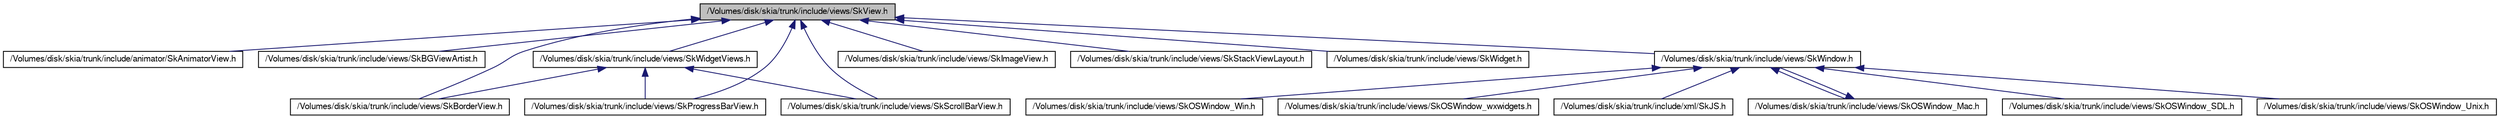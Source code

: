 digraph G
{
  edge [fontname="FreeSans",fontsize="10",labelfontname="FreeSans",labelfontsize="10"];
  node [fontname="FreeSans",fontsize="10",shape=record];
  Node1 [label="/Volumes/disk/skia/trunk/include/views/SkView.h",height=0.2,width=0.4,color="black", fillcolor="grey75", style="filled" fontcolor="black"];
  Node1 -> Node2 [dir=back,color="midnightblue",fontsize="10",style="solid",fontname="FreeSans"];
  Node2 [label="/Volumes/disk/skia/trunk/include/animator/SkAnimatorView.h",height=0.2,width=0.4,color="black", fillcolor="white", style="filled",URL="$_sk_animator_view_8h.html"];
  Node1 -> Node3 [dir=back,color="midnightblue",fontsize="10",style="solid",fontname="FreeSans"];
  Node3 [label="/Volumes/disk/skia/trunk/include/views/SkBGViewArtist.h",height=0.2,width=0.4,color="black", fillcolor="white", style="filled",URL="$_sk_b_g_view_artist_8h.html"];
  Node1 -> Node4 [dir=back,color="midnightblue",fontsize="10",style="solid",fontname="FreeSans"];
  Node4 [label="/Volumes/disk/skia/trunk/include/views/SkBorderView.h",height=0.2,width=0.4,color="black", fillcolor="white", style="filled",URL="$_sk_border_view_8h.html"];
  Node1 -> Node5 [dir=back,color="midnightblue",fontsize="10",style="solid",fontname="FreeSans"];
  Node5 [label="/Volumes/disk/skia/trunk/include/views/SkImageView.h",height=0.2,width=0.4,color="black", fillcolor="white", style="filled",URL="$_sk_image_view_8h.html"];
  Node1 -> Node6 [dir=back,color="midnightblue",fontsize="10",style="solid",fontname="FreeSans"];
  Node6 [label="/Volumes/disk/skia/trunk/include/views/SkProgressBarView.h",height=0.2,width=0.4,color="black", fillcolor="white", style="filled",URL="$_sk_progress_bar_view_8h.html"];
  Node1 -> Node7 [dir=back,color="midnightblue",fontsize="10",style="solid",fontname="FreeSans"];
  Node7 [label="/Volumes/disk/skia/trunk/include/views/SkScrollBarView.h",height=0.2,width=0.4,color="black", fillcolor="white", style="filled",URL="$_sk_scroll_bar_view_8h.html"];
  Node1 -> Node8 [dir=back,color="midnightblue",fontsize="10",style="solid",fontname="FreeSans"];
  Node8 [label="/Volumes/disk/skia/trunk/include/views/SkStackViewLayout.h",height=0.2,width=0.4,color="black", fillcolor="white", style="filled",URL="$_sk_stack_view_layout_8h.html"];
  Node1 -> Node9 [dir=back,color="midnightblue",fontsize="10",style="solid",fontname="FreeSans"];
  Node9 [label="/Volumes/disk/skia/trunk/include/views/SkWidget.h",height=0.2,width=0.4,color="black", fillcolor="white", style="filled",URL="$_sk_widget_8h.html"];
  Node1 -> Node10 [dir=back,color="midnightblue",fontsize="10",style="solid",fontname="FreeSans"];
  Node10 [label="/Volumes/disk/skia/trunk/include/views/SkWidgetViews.h",height=0.2,width=0.4,color="black", fillcolor="white", style="filled",URL="$_sk_widget_views_8h.html"];
  Node10 -> Node4 [dir=back,color="midnightblue",fontsize="10",style="solid",fontname="FreeSans"];
  Node10 -> Node6 [dir=back,color="midnightblue",fontsize="10",style="solid",fontname="FreeSans"];
  Node10 -> Node7 [dir=back,color="midnightblue",fontsize="10",style="solid",fontname="FreeSans"];
  Node1 -> Node11 [dir=back,color="midnightblue",fontsize="10",style="solid",fontname="FreeSans"];
  Node11 [label="/Volumes/disk/skia/trunk/include/views/SkWindow.h",height=0.2,width=0.4,color="black", fillcolor="white", style="filled",URL="$_sk_window_8h.html"];
  Node11 -> Node12 [dir=back,color="midnightblue",fontsize="10",style="solid",fontname="FreeSans"];
  Node12 [label="/Volumes/disk/skia/trunk/include/views/SkOSWindow_Mac.h",height=0.2,width=0.4,color="black", fillcolor="white", style="filled",URL="$_sk_o_s_window___mac_8h.html"];
  Node12 -> Node11 [dir=back,color="midnightblue",fontsize="10",style="solid",fontname="FreeSans"];
  Node11 -> Node13 [dir=back,color="midnightblue",fontsize="10",style="solid",fontname="FreeSans"];
  Node13 [label="/Volumes/disk/skia/trunk/include/views/SkOSWindow_SDL.h",height=0.2,width=0.4,color="black", fillcolor="white", style="filled",URL="$_sk_o_s_window___s_d_l_8h.html"];
  Node11 -> Node14 [dir=back,color="midnightblue",fontsize="10",style="solid",fontname="FreeSans"];
  Node14 [label="/Volumes/disk/skia/trunk/include/views/SkOSWindow_Unix.h",height=0.2,width=0.4,color="black", fillcolor="white", style="filled",URL="$_sk_o_s_window___unix_8h.html"];
  Node11 -> Node15 [dir=back,color="midnightblue",fontsize="10",style="solid",fontname="FreeSans"];
  Node15 [label="/Volumes/disk/skia/trunk/include/views/SkOSWindow_Win.h",height=0.2,width=0.4,color="black", fillcolor="white", style="filled",URL="$_sk_o_s_window___win_8h.html"];
  Node11 -> Node16 [dir=back,color="midnightblue",fontsize="10",style="solid",fontname="FreeSans"];
  Node16 [label="/Volumes/disk/skia/trunk/include/views/SkOSWindow_wxwidgets.h",height=0.2,width=0.4,color="black", fillcolor="white", style="filled",URL="$_sk_o_s_window__wxwidgets_8h.html"];
  Node11 -> Node17 [dir=back,color="midnightblue",fontsize="10",style="solid",fontname="FreeSans"];
  Node17 [label="/Volumes/disk/skia/trunk/include/xml/SkJS.h",height=0.2,width=0.4,color="black", fillcolor="white", style="filled",URL="$_sk_j_s_8h.html"];
}
